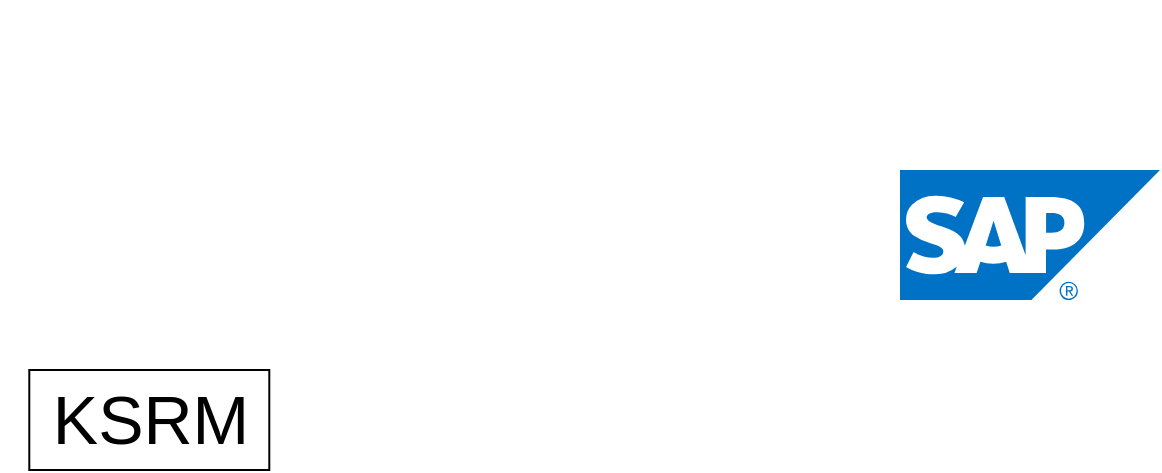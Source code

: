 <mxfile version="27.1.3">
  <diagram name="Página-1" id="o6elsESbIUDIIOBDLZ11">
    <mxGraphModel dx="1548" dy="1016" grid="1" gridSize="10" guides="1" tooltips="1" connect="1" arrows="1" fold="1" page="1" pageScale="1" pageWidth="1169" pageHeight="827" math="0" shadow="0">
      <root>
        <mxCell id="0" />
        <mxCell id="1" parent="0" />
        <mxCell id="Dtl0MsyJLQNJqpP4bwWA-2" value="" style="shape=image;verticalLabelPosition=bottom;labelBackgroundColor=default;verticalAlign=top;aspect=fixed;imageAspect=0;image=https://cdn.prod.website-files.com/5e38f1a8e654dab96f303972/62d5a56850cd0b5e5cdc7236_nimbi%20logo.png;" vertex="1" parent="1">
          <mxGeometry x="230" y="125.5" width="149.31" height="54" as="geometry" />
        </mxCell>
        <mxCell id="Dtl0MsyJLQNJqpP4bwWA-3" value="" style="image;sketch=0;aspect=fixed;html=1;points=[];align=center;fontSize=12;image=img/lib/mscae/SAP_HANA_on_Azure.svg;" vertex="1" parent="1">
          <mxGeometry x="680" y="210" width="130" height="65" as="geometry" />
        </mxCell>
        <mxCell id="Dtl0MsyJLQNJqpP4bwWA-4" value="&lt;font style=&quot;font-size: 34px;&quot;&gt;KSRM&lt;/font&gt;" style="text;html=1;align=center;verticalAlign=middle;resizable=0;points=[];autosize=1;strokeColor=default;fillColor=none;" vertex="1" parent="1">
          <mxGeometry x="244.65" y="310" width="120" height="50" as="geometry" />
        </mxCell>
      </root>
    </mxGraphModel>
  </diagram>
</mxfile>
